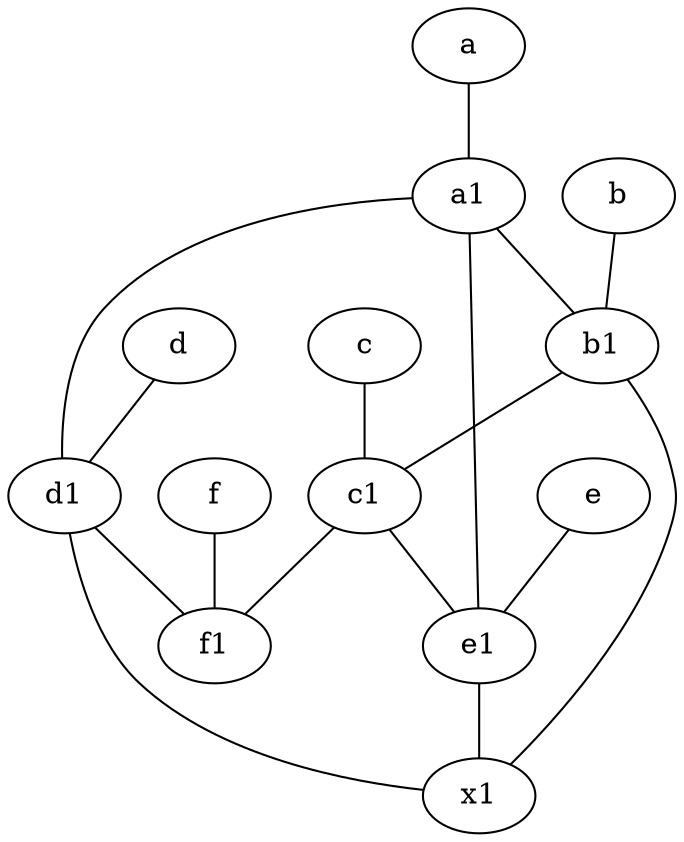 graph {
	node [labelfontsize=50]
	e1 [labelfontsize=50 pos="7,7!"]
	a1 [labelfontsize=50 pos="8,3!"]
	a [labelfontsize=50 pos="8,2!"]
	c [labelfontsize=50 pos="4.5,2!"]
	x1 [labelfontsize=50]
	f [labelfontsize=50 pos="3,9!"]
	d [labelfontsize=50 pos="2,5!"]
	c1 [labelfontsize=50 pos="4.5,3!"]
	f1 [labelfontsize=50 pos="3,8!"]
	e [labelfontsize=50 pos="7,9!"]
	d1 [labelfontsize=50 pos="3,5!"]
	b [labelfontsize=50 pos="10,4!"]
	b1 [labelfontsize=50 pos="9,4!"]
	b1 -- c1
	a1 -- d1
	c1 -- f1
	e1 -- x1
	b -- b1
	c1 -- e1
	d1 -- f1
	a1 -- e1
	d -- d1
	d1 -- x1
	f -- f1
	b1 -- x1
	e -- e1
	a -- a1
	a1 -- b1
	c -- c1
}
